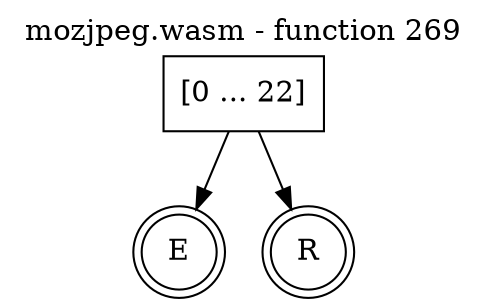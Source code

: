 digraph finite_state_machine {
    label = "mozjpeg.wasm - function 269"
    labelloc =  t
    labelfontsize = 16
    labelfontcolor = black
    labelfontname = "Helvetica"
    node [shape = doublecircle]; E R ;
    node [shape = box];
    node [shape=box, color=black, style=solid] 0[label="[0 ... 22]"]
    0 -> E;
    0 -> R;
}

